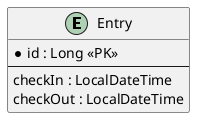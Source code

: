 @startuml
entity Entry {
  * id : Long <<PK>>
  --
  checkIn : LocalDateTime
  checkOut : LocalDateTime
}
@enduml
